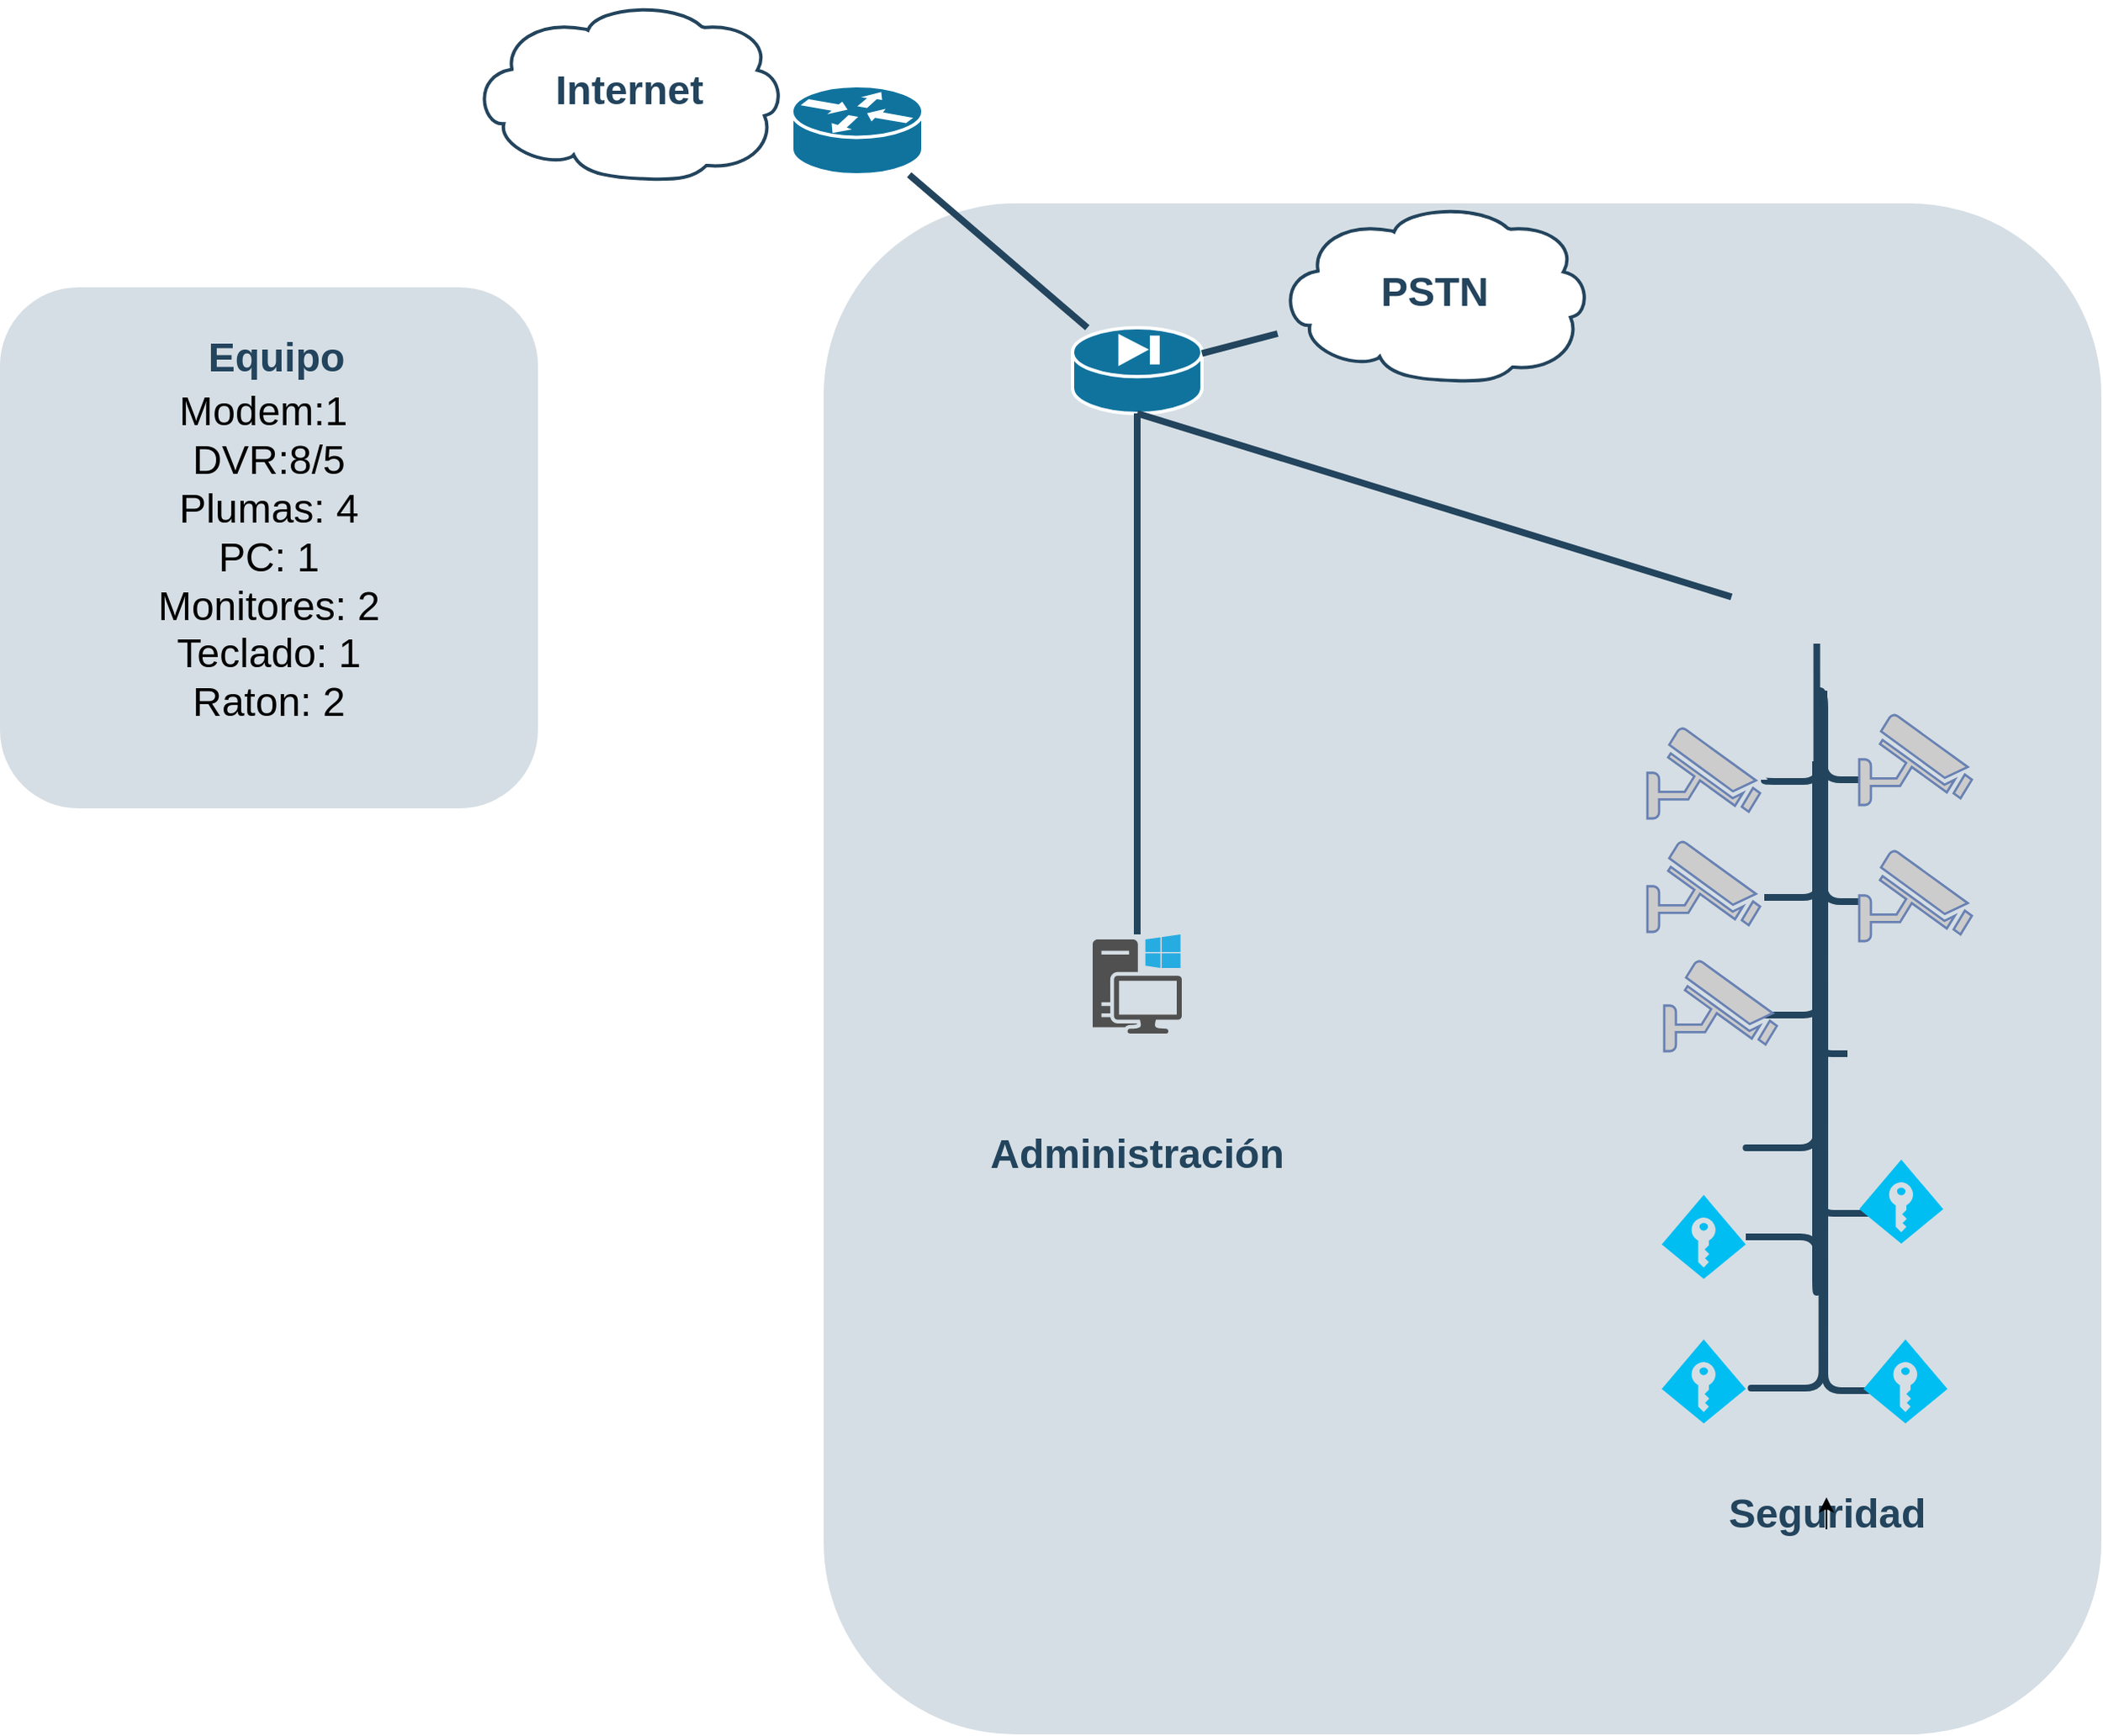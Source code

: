 <mxfile version="22.0.8" type="github">
  <diagram id="6a731a19-8d31-9384-78a2-239565b7b9f0" name="Page-1">
    <mxGraphModel dx="2322" dy="1264" grid="1" gridSize="10" guides="1" tooltips="1" connect="1" arrows="1" fold="1" page="1" pageScale="1" pageWidth="827" pageHeight="1169" background="none" math="0" shadow="0">
      <root>
        <mxCell id="0" />
        <mxCell id="1" parent="0" />
        <mxCell id="2092" value="" style="rounded=1;whiteSpace=wrap;html=1;strokeColor=none;fillColor=#BAC8D3;fontSize=24;fontColor=#23445D;align=center;opacity=60;" parent="1" vertex="1">
          <mxGeometry x="650" y="150" width="760" height="911" as="geometry" />
        </mxCell>
        <mxCell id="2108" value="" style="shape=mxgraph.cisco.security.pix_firewall;html=1;dashed=0;fillColor=#10739E;strokeColor=#ffffff;strokeWidth=2;verticalLabelPosition=bottom;verticalAlign=top;fontFamily=Helvetica;fontSize=36;fontColor=#FFB366" parent="1" vertex="1">
          <mxGeometry x="798" y="224" width="77" height="51" as="geometry" />
        </mxCell>
        <mxCell id="2109" value="Internet" style="shape=mxgraph.cisco.storage.cloud;html=1;dashed=0;strokeColor=#23445D;fillColor=#ffffff;strokeWidth=2;fontFamily=Helvetica;fontSize=24;fontColor=#23445D;align=center;fontStyle=1" parent="1" vertex="1">
          <mxGeometry x="440.5" y="30" width="186" height="106" as="geometry" />
        </mxCell>
        <mxCell id="2110" value="PSTN" style="shape=mxgraph.cisco.storage.cloud;html=1;dashed=0;strokeColor=#23445D;fillColor=#ffffff;strokeWidth=2;fontFamily=Helvetica;fontSize=24;fontColor=#23445D;fontStyle=1" parent="1" vertex="1">
          <mxGeometry x="920" y="150" width="186" height="106" as="geometry" />
        </mxCell>
        <mxCell id="2138" value="" style="shape=mxgraph.cisco.routers.router;html=1;dashed=0;fillColor=#10739E;strokeColor=#ffffff;strokeWidth=2;verticalLabelPosition=bottom;verticalAlign=top;fontFamily=Helvetica;fontSize=36;fontColor=#FFB366" parent="1" vertex="1">
          <mxGeometry x="631" y="80" width="78" height="53" as="geometry" />
        </mxCell>
        <mxCell id="2170" value="" style="elbow=horizontal;endArrow=none;html=1;strokeColor=#23445D;endFill=0;strokeWidth=4;rounded=1" parent="1" source="2108" target="2138" edge="1">
          <mxGeometry width="100" height="100" relative="1" as="geometry">
            <mxPoint x="1210" y="198.0" as="sourcePoint" />
            <mxPoint x="1210.278" y="240.083" as="targetPoint" />
          </mxGeometry>
        </mxCell>
        <mxCell id="2171" value="" style="elbow=horizontal;endArrow=none;html=1;strokeColor=#23445D;endFill=0;strokeWidth=4;rounded=1" parent="1" source="2108" target="2110" edge="1">
          <mxGeometry width="100" height="100" relative="1" as="geometry">
            <mxPoint x="1220" y="208.0" as="sourcePoint" />
            <mxPoint x="910" y="219.149" as="targetPoint" />
          </mxGeometry>
        </mxCell>
        <mxCell id="2173" style="edgeStyle=none;rounded=1;html=1;strokeColor=#23445D;endArrow=none;endFill=0;strokeWidth=4" parent="1" source="2108" target="Q__xzIpu4N2IP-a3nQCp-2258" edge="1">
          <mxGeometry relative="1" as="geometry">
            <mxPoint x="822.5" y="404" as="sourcePoint" />
            <mxPoint x="822.5" y="466" as="targetPoint" />
            <Array as="points" />
          </mxGeometry>
        </mxCell>
        <mxCell id="2174" style="edgeStyle=none;rounded=1;html=1;strokeColor=#23445D;endArrow=none;endFill=0;strokeWidth=4;exitX=0.5;exitY=1;exitDx=0;exitDy=0;exitPerimeter=0;" parent="1" source="2108" target="2dOc67XMpe4D0IIJay1_-2258" edge="1">
          <mxGeometry relative="1" as="geometry">
            <mxPoint x="854.5" y="374.577" as="sourcePoint" />
            <mxPoint x="1153" y="402.859" as="targetPoint" />
          </mxGeometry>
        </mxCell>
        <mxCell id="2203" style="edgeStyle=orthogonalEdgeStyle;rounded=1;html=1;strokeColor=#23445D;endArrow=none;endFill=0;strokeWidth=4" parent="1" edge="1">
          <mxGeometry relative="1" as="geometry">
            <Array as="points">
              <mxPoint x="1242.5" y="494" />
            </Array>
            <mxPoint x="1242.5" y="440" as="sourcePoint" />
            <mxPoint x="1209.5" y="493" as="targetPoint" />
          </mxGeometry>
        </mxCell>
        <mxCell id="2204" style="edgeStyle=orthogonalEdgeStyle;rounded=1;html=1;strokeColor=#23445D;endArrow=none;endFill=0;strokeWidth=4" parent="1" edge="1">
          <mxGeometry relative="1" as="geometry">
            <Array as="points">
              <mxPoint x="1242.5" y="563" />
            </Array>
            <mxPoint x="1242.5" y="490" as="sourcePoint" />
            <mxPoint x="1209.5" y="563" as="targetPoint" />
          </mxGeometry>
        </mxCell>
        <mxCell id="2205" style="edgeStyle=orthogonalEdgeStyle;rounded=1;html=1;strokeColor=#23445D;endArrow=none;endFill=0;strokeWidth=4" parent="1" edge="1">
          <mxGeometry relative="1" as="geometry">
            <Array as="points">
              <mxPoint x="1242.25" y="633" />
            </Array>
            <mxPoint x="1242.75" y="550" as="sourcePoint" />
            <mxPoint x="1209.25" y="633" as="targetPoint" />
          </mxGeometry>
        </mxCell>
        <mxCell id="2206" style="edgeStyle=orthogonalEdgeStyle;rounded=1;html=1;strokeColor=#23445D;endArrow=none;endFill=0;strokeWidth=4" parent="1" edge="1">
          <mxGeometry relative="1" as="geometry">
            <Array as="points">
              <mxPoint x="1245" y="493" />
            </Array>
            <mxPoint x="1245" y="440" as="sourcePoint" />
            <mxPoint x="1266" y="493" as="targetPoint" />
          </mxGeometry>
        </mxCell>
        <mxCell id="2207" style="edgeStyle=orthogonalEdgeStyle;rounded=1;html=1;strokeColor=#23445D;endArrow=none;endFill=0;strokeWidth=4" parent="1" edge="1">
          <mxGeometry relative="1" as="geometry">
            <Array as="points">
              <mxPoint x="1245" y="565.5" />
            </Array>
            <mxPoint x="1245" y="480" as="sourcePoint" />
            <mxPoint x="1266" y="565.5" as="targetPoint" />
          </mxGeometry>
        </mxCell>
        <mxCell id="2230" value="&lt;font style=&quot;font-size: 24px;&quot;&gt;Seguridad&lt;/font&gt;" style="rounded=1;whiteSpace=wrap;html=1;strokeColor=none;fillColor=none;fontSize=14;fontColor=#23445D;align=center;fontStyle=1" parent="1" vertex="1">
          <mxGeometry x="1198.5" y="920" width="96" height="19" as="geometry" />
        </mxCell>
        <mxCell id="2232" value="&lt;font color=&quot;#23445d&quot;&gt;&lt;font style=&quot;font-size: 24px;&quot;&gt;Administración&lt;/font&gt;&lt;br&gt;&lt;/font&gt;" style="rounded=1;whiteSpace=wrap;html=1;strokeColor=none;fillColor=none;fontSize=14;fontColor=#742B21;align=center;fontStyle=1" parent="1" vertex="1">
          <mxGeometry x="782" y="706" width="109" height="19" as="geometry" />
        </mxCell>
        <mxCell id="2238" style="edgeStyle=orthogonalEdgeStyle;rounded=1;html=1;endArrow=none;endFill=0;strokeColor=#23445D;strokeWidth=4;fontSize=14;fontColor=#990000" parent="1" edge="1">
          <mxGeometry relative="1" as="geometry">
            <Array as="points">
              <mxPoint x="1241.5" y="751" />
            </Array>
            <mxPoint x="1241" y="440" as="sourcePoint" />
            <mxPoint x="1271.5" y="751" as="targetPoint" />
          </mxGeometry>
        </mxCell>
        <mxCell id="2240" style="edgeStyle=orthogonalEdgeStyle;rounded=1;html=1;endArrow=none;endFill=0;strokeColor=#23445D;strokeWidth=4;fontSize=14;fontColor=#990000" parent="1" edge="1">
          <mxGeometry relative="1" as="geometry">
            <Array as="points">
              <mxPoint x="1241" y="712" />
              <mxPoint x="1197" y="712" />
            </Array>
            <mxPoint x="1201" y="712" as="targetPoint" />
            <mxPoint x="1240.75" y="412" as="sourcePoint" />
          </mxGeometry>
        </mxCell>
        <mxCell id="2241" style="edgeStyle=orthogonalEdgeStyle;rounded=1;html=1;endArrow=none;endFill=0;strokeColor=#23445D;strokeWidth=4;fontSize=14;fontColor=#990000" parent="1" edge="1" target="Q__xzIpu4N2IP-a3nQCp-2261">
          <mxGeometry relative="1" as="geometry">
            <Array as="points">
              <mxPoint x="1240" y="798" />
              <mxPoint x="1241" y="798" />
              <mxPoint x="1241" y="765" />
            </Array>
            <mxPoint x="1197" y="798" as="targetPoint" />
            <mxPoint x="1240" y="482" as="sourcePoint" />
          </mxGeometry>
        </mxCell>
        <mxCell id="2250" style="edgeStyle=orthogonalEdgeStyle;rounded=1;html=1;endArrow=none;endFill=0;strokeColor=#23445D;strokeWidth=4;fontSize=14;fontColor=#990000" parent="1" edge="1">
          <mxGeometry relative="1" as="geometry">
            <Array as="points">
              <mxPoint x="1241" y="656" />
            </Array>
            <mxPoint x="1241" y="514" as="sourcePoint" />
            <mxPoint x="1259" y="656" as="targetPoint" />
          </mxGeometry>
        </mxCell>
        <mxCell id="2257" style="edgeStyle=orthogonalEdgeStyle;curved=1;rounded=0;jumpStyle=none;html=1;exitX=0.75;exitY=0;entryX=0.75;entryY=0;shadow=0;labelBackgroundColor=#ffffff;startArrow=none;startFill=0;endArrow=none;endFill=0;endSize=10;jettySize=auto;orthogonalLoop=1;strokeColor=#23445D;strokeWidth=2;fillColor=#F08705;fontFamily=Helvetica;fontSize=25;fontColor=#23445D;align=left;" parent="1" edge="1">
          <mxGeometry relative="1" as="geometry">
            <mxPoint x="1085.75" y="424" as="sourcePoint" />
            <mxPoint x="1085.75" y="424" as="targetPoint" />
          </mxGeometry>
        </mxCell>
        <mxCell id="2dOc67XMpe4D0IIJay1_-2258" value="" style="shape=image;html=1;verticalAlign=top;verticalLabelPosition=bottom;labelBackgroundColor=#ffffff;imageAspect=0;aspect=fixed;image=https://cdn0.iconfinder.com/data/icons/google-material-design-3-0/48/ic_fiber_dvr_48px-128.png" parent="1" vertex="1">
          <mxGeometry x="1190" y="350" width="99" height="99" as="geometry" />
        </mxCell>
        <mxCell id="2dOc67XMpe4D0IIJay1_-2260" value="" style="fontColor=#0066CC;verticalAlign=top;verticalLabelPosition=bottom;labelPosition=center;align=center;html=1;outlineConnect=0;fillColor=#CCCCCC;strokeColor=#6881B3;gradientColor=none;gradientDirection=north;strokeWidth=2;shape=mxgraph.networks.security_camera;" parent="1" vertex="1">
          <mxGeometry x="1266" y="535" width="67" height="54" as="geometry" />
        </mxCell>
        <mxCell id="2dOc67XMpe4D0IIJay1_-2261" value="" style="fontColor=#0066CC;verticalAlign=top;verticalLabelPosition=bottom;labelPosition=center;align=center;html=1;outlineConnect=0;fillColor=#CCCCCC;strokeColor=#6881B3;gradientColor=none;gradientDirection=north;strokeWidth=2;shape=mxgraph.networks.security_camera;" parent="1" vertex="1">
          <mxGeometry x="1140" y="462" width="67" height="54" as="geometry" />
        </mxCell>
        <mxCell id="2dOc67XMpe4D0IIJay1_-2263" value="" style="fontColor=#0066CC;verticalAlign=top;verticalLabelPosition=bottom;labelPosition=center;align=center;html=1;outlineConnect=0;fillColor=#CCCCCC;strokeColor=#6881B3;gradientColor=none;gradientDirection=north;strokeWidth=2;shape=mxgraph.networks.security_camera;" parent="1" vertex="1">
          <mxGeometry x="1266" y="454" width="67" height="54" as="geometry" />
        </mxCell>
        <mxCell id="2dOc67XMpe4D0IIJay1_-2264" value="" style="fontColor=#0066CC;verticalAlign=top;verticalLabelPosition=bottom;labelPosition=center;align=center;html=1;outlineConnect=0;fillColor=#CCCCCC;strokeColor=#6881B3;gradientColor=none;gradientDirection=north;strokeWidth=2;shape=mxgraph.networks.security_camera;" parent="1" vertex="1">
          <mxGeometry x="1140" y="529.5" width="67" height="54" as="geometry" />
        </mxCell>
        <mxCell id="2dOc67XMpe4D0IIJay1_-2267" value="" style="fontColor=#0066CC;verticalAlign=top;verticalLabelPosition=bottom;labelPosition=center;align=center;html=1;outlineConnect=0;fillColor=#CCCCCC;strokeColor=#6881B3;gradientColor=none;gradientDirection=north;strokeWidth=2;shape=mxgraph.networks.security_camera;" parent="1" vertex="1">
          <mxGeometry x="1150" y="600.5" width="67" height="54" as="geometry" />
        </mxCell>
        <mxCell id="Q__xzIpu4N2IP-a3nQCp-2258" value="" style="sketch=0;pointerEvents=1;shadow=0;dashed=0;html=1;strokeColor=none;fillColor=#505050;labelPosition=center;verticalLabelPosition=bottom;verticalAlign=top;outlineConnect=0;align=center;shape=mxgraph.office.devices.workstation_pc;" vertex="1" parent="1">
          <mxGeometry x="810" y="585" width="53" height="59" as="geometry" />
        </mxCell>
        <mxCell id="Q__xzIpu4N2IP-a3nQCp-2259" style="edgeStyle=orthogonalEdgeStyle;rounded=1;html=1;strokeColor=#23445D;endArrow=none;endFill=0;strokeWidth=4" edge="1" parent="1">
          <mxGeometry relative="1" as="geometry">
            <Array as="points">
              <mxPoint x="1245.5" y="856.5" />
            </Array>
            <mxPoint x="1240" y="440" as="sourcePoint" />
            <mxPoint x="1275.5" y="856.5" as="targetPoint" />
          </mxGeometry>
        </mxCell>
        <mxCell id="Q__xzIpu4N2IP-a3nQCp-2260" value="" style="verticalLabelPosition=bottom;html=1;verticalAlign=top;align=center;strokeColor=none;fillColor=#00BEF2;shape=mxgraph.azure.access_control;" vertex="1" parent="1">
          <mxGeometry x="1148.5" y="826" width="50" height="50" as="geometry" />
        </mxCell>
        <mxCell id="Q__xzIpu4N2IP-a3nQCp-2261" value="" style="verticalLabelPosition=bottom;html=1;verticalAlign=top;align=center;strokeColor=none;fillColor=#00BEF2;shape=mxgraph.azure.access_control;" vertex="1" parent="1">
          <mxGeometry x="1148.5" y="740" width="50" height="50" as="geometry" />
        </mxCell>
        <mxCell id="Q__xzIpu4N2IP-a3nQCp-2262" value="" style="verticalLabelPosition=bottom;html=1;verticalAlign=top;align=center;strokeColor=none;fillColor=#00BEF2;shape=mxgraph.azure.access_control;" vertex="1" parent="1">
          <mxGeometry x="1268.5" y="826" width="50" height="50" as="geometry" />
        </mxCell>
        <mxCell id="Q__xzIpu4N2IP-a3nQCp-2263" value="" style="verticalLabelPosition=bottom;html=1;verticalAlign=top;align=center;strokeColor=none;fillColor=#00BEF2;shape=mxgraph.azure.access_control;" vertex="1" parent="1">
          <mxGeometry x="1266" y="719" width="50" height="50" as="geometry" />
        </mxCell>
        <mxCell id="Q__xzIpu4N2IP-a3nQCp-2265" style="edgeStyle=orthogonalEdgeStyle;rounded=1;html=1;endArrow=none;endFill=0;strokeColor=#23445D;strokeWidth=4;fontSize=14;fontColor=#990000" edge="1" parent="1">
          <mxGeometry relative="1" as="geometry">
            <Array as="points">
              <mxPoint x="1244" y="855" />
              <mxPoint x="1200" y="855" />
            </Array>
            <mxPoint x="1204" y="855" as="targetPoint" />
            <mxPoint x="1243.75" y="555" as="sourcePoint" />
          </mxGeometry>
        </mxCell>
        <mxCell id="Q__xzIpu4N2IP-a3nQCp-2266" style="edgeStyle=orthogonalEdgeStyle;rounded=0;orthogonalLoop=1;jettySize=auto;html=1;exitX=0.5;exitY=1;exitDx=0;exitDy=0;entryX=0.5;entryY=0;entryDx=0;entryDy=0;" edge="1" parent="1" source="2230" target="2230">
          <mxGeometry relative="1" as="geometry" />
        </mxCell>
        <mxCell id="Q__xzIpu4N2IP-a3nQCp-2267" value="" style="rounded=1;whiteSpace=wrap;html=1;strokeColor=none;fillColor=#BAC8D3;fontSize=24;fontColor=#23445D;align=center;opacity=60;" vertex="1" parent="1">
          <mxGeometry x="160" y="200" width="320" height="310" as="geometry" />
        </mxCell>
        <mxCell id="Q__xzIpu4N2IP-a3nQCp-2268" value="&lt;font color=&quot;#23445d&quot;&gt;&lt;span style=&quot;font-size: 24px;&quot;&gt;Equipo&lt;br&gt;&lt;/span&gt;&lt;br&gt;&lt;/font&gt;" style="rounded=1;whiteSpace=wrap;html=1;strokeColor=none;fillColor=none;fontSize=14;fontColor=#742B21;align=center;fontStyle=1" vertex="1" parent="1">
          <mxGeometry x="270" y="240" width="109" height="19" as="geometry" />
        </mxCell>
        <mxCell id="Q__xzIpu4N2IP-a3nQCp-2269" value="&lt;font style=&quot;font-size: 24px;&quot;&gt;Modem:1&amp;nbsp;&lt;br&gt;DVR:8/5&lt;br&gt;Plumas: 4&lt;br&gt;PC: 1&lt;br&gt;Monitores: 2&lt;br&gt;Teclado: 1&lt;br&gt;Raton: 2&lt;br&gt;&lt;br&gt;&lt;/font&gt;" style="text;html=1;strokeColor=none;fillColor=none;align=center;verticalAlign=middle;whiteSpace=wrap;rounded=0;" vertex="1" parent="1">
          <mxGeometry x="240" y="360" width="160" height="30" as="geometry" />
        </mxCell>
        <mxCell id="Q__xzIpu4N2IP-a3nQCp-2270" style="edgeStyle=orthogonalEdgeStyle;rounded=0;orthogonalLoop=1;jettySize=auto;html=1;exitX=0.5;exitY=1;exitDx=0;exitDy=0;" edge="1" parent="1" source="Q__xzIpu4N2IP-a3nQCp-2269" target="Q__xzIpu4N2IP-a3nQCp-2269">
          <mxGeometry relative="1" as="geometry" />
        </mxCell>
      </root>
    </mxGraphModel>
  </diagram>
</mxfile>
